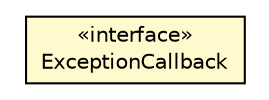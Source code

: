 #!/usr/local/bin/dot
#
# Class diagram 
# Generated by UMLGraph version R5_6-24-gf6e263 (http://www.umlgraph.org/)
#

digraph G {
	edge [fontname="Helvetica",fontsize=10,labelfontname="Helvetica",labelfontsize=10];
	node [fontname="Helvetica",fontsize=10,shape=plaintext];
	nodesep=0.25;
	ranksep=0.5;
	// io.reinert.requestor.core.callback.ExceptionCallback
	c14764 [label=<<table title="io.reinert.requestor.core.callback.ExceptionCallback" border="0" cellborder="1" cellspacing="0" cellpadding="2" port="p" bgcolor="lemonChiffon" href="./ExceptionCallback.html">
		<tr><td><table border="0" cellspacing="0" cellpadding="1">
<tr><td align="center" balign="center"> &#171;interface&#187; </td></tr>
<tr><td align="center" balign="center"> ExceptionCallback </td></tr>
		</table></td></tr>
		</table>>, URL="./ExceptionCallback.html", fontname="Helvetica", fontcolor="black", fontsize=10.0];
}

